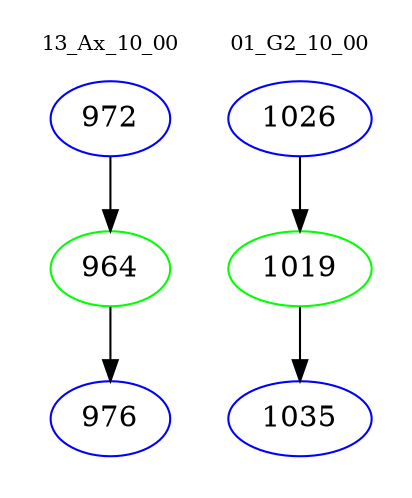 digraph{
subgraph cluster_0 {
color = white
label = "13_Ax_10_00";
fontsize=10;
T0_972 [label="972", color="blue"]
T0_972 -> T0_964 [color="black"]
T0_964 [label="964", color="green"]
T0_964 -> T0_976 [color="black"]
T0_976 [label="976", color="blue"]
}
subgraph cluster_1 {
color = white
label = "01_G2_10_00";
fontsize=10;
T1_1026 [label="1026", color="blue"]
T1_1026 -> T1_1019 [color="black"]
T1_1019 [label="1019", color="green"]
T1_1019 -> T1_1035 [color="black"]
T1_1035 [label="1035", color="blue"]
}
}
